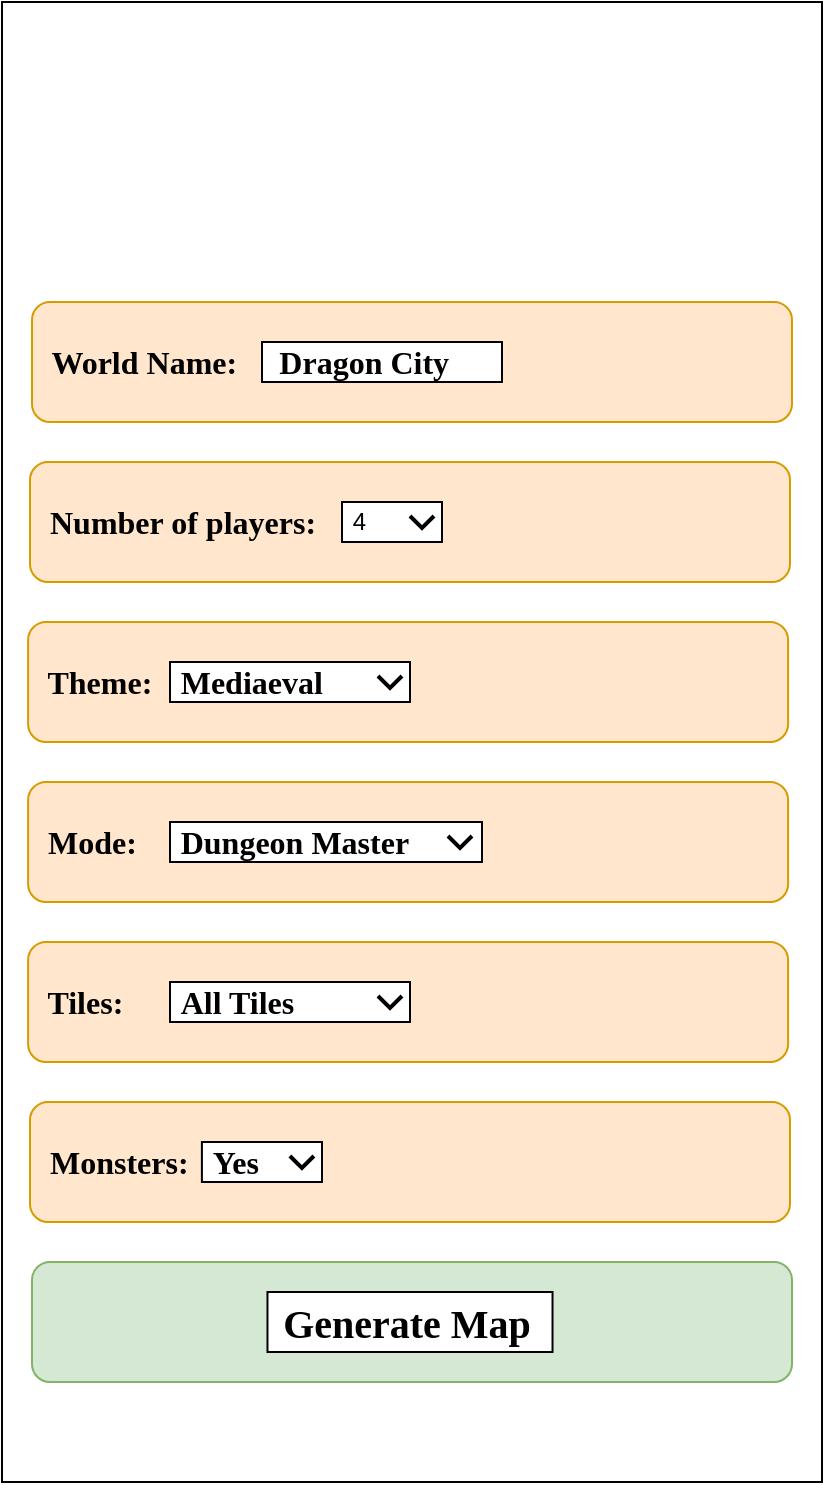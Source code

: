 <mxfile version="21.6.3" type="device">
  <diagram name="Page-1" id="Pkra7cTUVQteoleOSE2m">
    <mxGraphModel dx="1357" dy="905" grid="1" gridSize="10" guides="1" tooltips="1" connect="1" arrows="1" fold="1" page="1" pageScale="1" pageWidth="827" pageHeight="1169" math="0" shadow="0">
      <root>
        <mxCell id="0" />
        <mxCell id="1" parent="0" />
        <mxCell id="H2EcndkGjDvPkDDes_c0-3" value="" style="rounded=0;whiteSpace=wrap;html=1;" parent="1" vertex="1">
          <mxGeometry x="210" width="410" height="740" as="geometry" />
        </mxCell>
        <mxCell id="H2EcndkGjDvPkDDes_c0-6" value="&lt;b&gt;&lt;font style=&quot;font-size: 16px;&quot; face=&quot;Garamond&quot;&gt;&amp;nbsp; World Name:&amp;nbsp;&lt;/font&gt;&lt;/b&gt;" style="rounded=1;whiteSpace=wrap;html=1;align=left;fillColor=#ffe6cc;strokeColor=#d79b00;" parent="1" vertex="1">
          <mxGeometry x="225" y="150" width="380" height="60" as="geometry" />
        </mxCell>
        <mxCell id="H2EcndkGjDvPkDDes_c0-7" value="&lt;b&gt;&lt;font style=&quot;font-size: 16px;&quot; face=&quot;Garamond&quot;&gt;&amp;nbsp; Theme:&amp;nbsp;&lt;/font&gt;&lt;/b&gt;" style="rounded=1;whiteSpace=wrap;html=1;align=left;fillColor=#ffe6cc;strokeColor=#d79b00;" parent="1" vertex="1">
          <mxGeometry x="223.05" y="310" width="380" height="60" as="geometry" />
        </mxCell>
        <mxCell id="H2EcndkGjDvPkDDes_c0-12" value="&lt;span&gt;&lt;font style=&quot;font-size: 16px;&quot; face=&quot;Garamond&quot;&gt;&amp;nbsp; Number of players:&lt;/font&gt;&lt;/span&gt;" style="rounded=1;whiteSpace=wrap;html=1;align=left;fillColor=#ffe6cc;strokeColor=#d79b00;fontStyle=1" parent="1" vertex="1">
          <mxGeometry x="224" y="230" width="380" height="60" as="geometry" />
        </mxCell>
        <mxCell id="H2EcndkGjDvPkDDes_c0-14" value="&amp;nbsp;&lt;b style=&quot;border-color: var(--border-color); font-family: Garamond; font-size: 16px;&quot;&gt;Mediaeval&lt;/b&gt;" style="rounded=0;whiteSpace=wrap;html=1;align=left;" parent="1" vertex="1">
          <mxGeometry x="294" y="330" width="120" height="20" as="geometry" />
        </mxCell>
        <mxCell id="H2EcndkGjDvPkDDes_c0-16" value="&amp;nbsp;4" style="rounded=0;whiteSpace=wrap;html=1;align=left;" parent="1" vertex="1">
          <mxGeometry x="380" y="250" width="50" height="20" as="geometry" />
        </mxCell>
        <mxCell id="H2EcndkGjDvPkDDes_c0-17" value="" style="html=1;verticalLabelPosition=bottom;labelBackgroundColor=#ffffff;verticalAlign=top;shadow=0;dashed=0;strokeWidth=2;shape=mxgraph.ios7.misc.down;strokeColor=#000000;" parent="1" vertex="1">
          <mxGeometry x="398" y="337" width="12" height="6" as="geometry" />
        </mxCell>
        <mxCell id="H2EcndkGjDvPkDDes_c0-18" value="" style="html=1;verticalLabelPosition=bottom;labelBackgroundColor=#ffffff;verticalAlign=top;shadow=0;dashed=0;strokeWidth=2;shape=mxgraph.ios7.misc.down;strokeColor=#000000;" parent="1" vertex="1">
          <mxGeometry x="414" y="257" width="12" height="6" as="geometry" />
        </mxCell>
        <mxCell id="H2EcndkGjDvPkDDes_c0-19" value="&amp;nbsp; &lt;font face=&quot;Garamond&quot;&gt;&lt;span style=&quot;font-size: 16px;&quot;&gt;&lt;b&gt;Dragon City&lt;/b&gt;&lt;/span&gt;&lt;/font&gt;" style="rounded=0;whiteSpace=wrap;html=1;align=left;" parent="1" vertex="1">
          <mxGeometry x="340" y="170" width="120" height="20" as="geometry" />
        </mxCell>
        <mxCell id="H2EcndkGjDvPkDDes_c0-21" value="&lt;b&gt;&lt;font style=&quot;font-size: 16px;&quot; face=&quot;Garamond&quot;&gt;&amp;nbsp; Mode:&amp;nbsp;&lt;/font&gt;&lt;/b&gt;" style="rounded=1;whiteSpace=wrap;html=1;align=left;fillColor=#ffe6cc;strokeColor=#d79b00;" parent="1" vertex="1">
          <mxGeometry x="223.05" y="390" width="380" height="60" as="geometry" />
        </mxCell>
        <mxCell id="H2EcndkGjDvPkDDes_c0-22" value="&amp;nbsp;&lt;font face=&quot;Garamond&quot;&gt;&lt;span style=&quot;font-size: 16px;&quot;&gt;&lt;b&gt;Dungeon Master&lt;/b&gt;&lt;/span&gt;&lt;/font&gt;" style="rounded=0;whiteSpace=wrap;html=1;align=left;" parent="1" vertex="1">
          <mxGeometry x="294" y="410" width="156" height="20" as="geometry" />
        </mxCell>
        <mxCell id="H2EcndkGjDvPkDDes_c0-23" value="" style="html=1;verticalLabelPosition=bottom;labelBackgroundColor=#ffffff;verticalAlign=top;shadow=0;dashed=0;strokeWidth=2;shape=mxgraph.ios7.misc.down;strokeColor=#000000;" parent="1" vertex="1">
          <mxGeometry x="433" y="417" width="12" height="6" as="geometry" />
        </mxCell>
        <mxCell id="H2EcndkGjDvPkDDes_c0-25" value="&lt;b&gt;&lt;font style=&quot;font-size: 16px;&quot; face=&quot;Garamond&quot;&gt;&amp;nbsp; Tiles:&amp;nbsp;&lt;/font&gt;&lt;/b&gt;" style="rounded=1;whiteSpace=wrap;html=1;align=left;fillColor=#ffe6cc;strokeColor=#d79b00;" parent="1" vertex="1">
          <mxGeometry x="223.05" y="470" width="380" height="60" as="geometry" />
        </mxCell>
        <mxCell id="H2EcndkGjDvPkDDes_c0-26" value="&amp;nbsp;&lt;font face=&quot;Garamond&quot;&gt;&lt;span style=&quot;font-size: 16px;&quot;&gt;&lt;b&gt;All Tiles&lt;/b&gt;&lt;/span&gt;&lt;/font&gt;" style="rounded=0;whiteSpace=wrap;html=1;align=left;" parent="1" vertex="1">
          <mxGeometry x="294" y="490" width="120" height="20" as="geometry" />
        </mxCell>
        <mxCell id="H2EcndkGjDvPkDDes_c0-27" value="" style="html=1;verticalLabelPosition=bottom;labelBackgroundColor=#ffffff;verticalAlign=top;shadow=0;dashed=0;strokeWidth=2;shape=mxgraph.ios7.misc.down;strokeColor=#000000;" parent="1" vertex="1">
          <mxGeometry x="398" y="497" width="12" height="6" as="geometry" />
        </mxCell>
        <mxCell id="H2EcndkGjDvPkDDes_c0-28" value="&lt;b&gt;&lt;font style=&quot;font-size: 16px;&quot; face=&quot;Garamond&quot;&gt;&amp;nbsp; Monsters:&amp;nbsp;&lt;/font&gt;&lt;/b&gt;" style="rounded=1;whiteSpace=wrap;html=1;align=left;fillColor=#ffe6cc;strokeColor=#d79b00;" parent="1" vertex="1">
          <mxGeometry x="224" y="550" width="380" height="60" as="geometry" />
        </mxCell>
        <mxCell id="H2EcndkGjDvPkDDes_c0-29" value="&amp;nbsp;&lt;font face=&quot;Garamond&quot;&gt;&lt;span style=&quot;font-size: 16px;&quot;&gt;&lt;b&gt;Yes&lt;/b&gt;&lt;/span&gt;&lt;/font&gt;" style="rounded=0;whiteSpace=wrap;html=1;align=left;" parent="1" vertex="1">
          <mxGeometry x="309.95" y="570" width="60.05" height="20" as="geometry" />
        </mxCell>
        <mxCell id="H2EcndkGjDvPkDDes_c0-30" value="" style="html=1;verticalLabelPosition=bottom;labelBackgroundColor=#ffffff;verticalAlign=top;shadow=0;dashed=0;strokeWidth=2;shape=mxgraph.ios7.misc.down;strokeColor=#000000;" parent="1" vertex="1">
          <mxGeometry x="353.95" y="577" width="12" height="6" as="geometry" />
        </mxCell>
        <mxCell id="H2EcndkGjDvPkDDes_c0-32" value="" style="rounded=1;whiteSpace=wrap;html=1;align=left;fillColor=#d5e8d4;strokeColor=#82b366;" parent="1" vertex="1">
          <mxGeometry x="225" y="630" width="380" height="60" as="geometry" />
        </mxCell>
        <mxCell id="H2EcndkGjDvPkDDes_c0-33" value="&lt;font style=&quot;font-size: 20px;&quot;&gt;&amp;nbsp;&lt;font style=&quot;font-size: 20px;&quot; face=&quot;Garamond&quot;&gt;&lt;b style=&quot;&quot;&gt;Generate Map&lt;/b&gt;&lt;/font&gt;&lt;/font&gt;" style="rounded=0;whiteSpace=wrap;html=1;align=left;" parent="1" vertex="1">
          <mxGeometry x="342.74" y="645" width="142.52" height="30" as="geometry" />
        </mxCell>
        <mxCell id="dNBto38a_Y-bgGz9DVO5-2" value="" style="shape=image;verticalLabelPosition=bottom;labelBackgroundColor=default;verticalAlign=top;aspect=fixed;imageAspect=0;image=https://cdn.discordapp.com/attachments/1128547440669229178/1131374856236191895/image.png;" vertex="1" parent="1">
          <mxGeometry x="214" y="20" width="400" height="110.9" as="geometry" />
        </mxCell>
      </root>
    </mxGraphModel>
  </diagram>
</mxfile>
